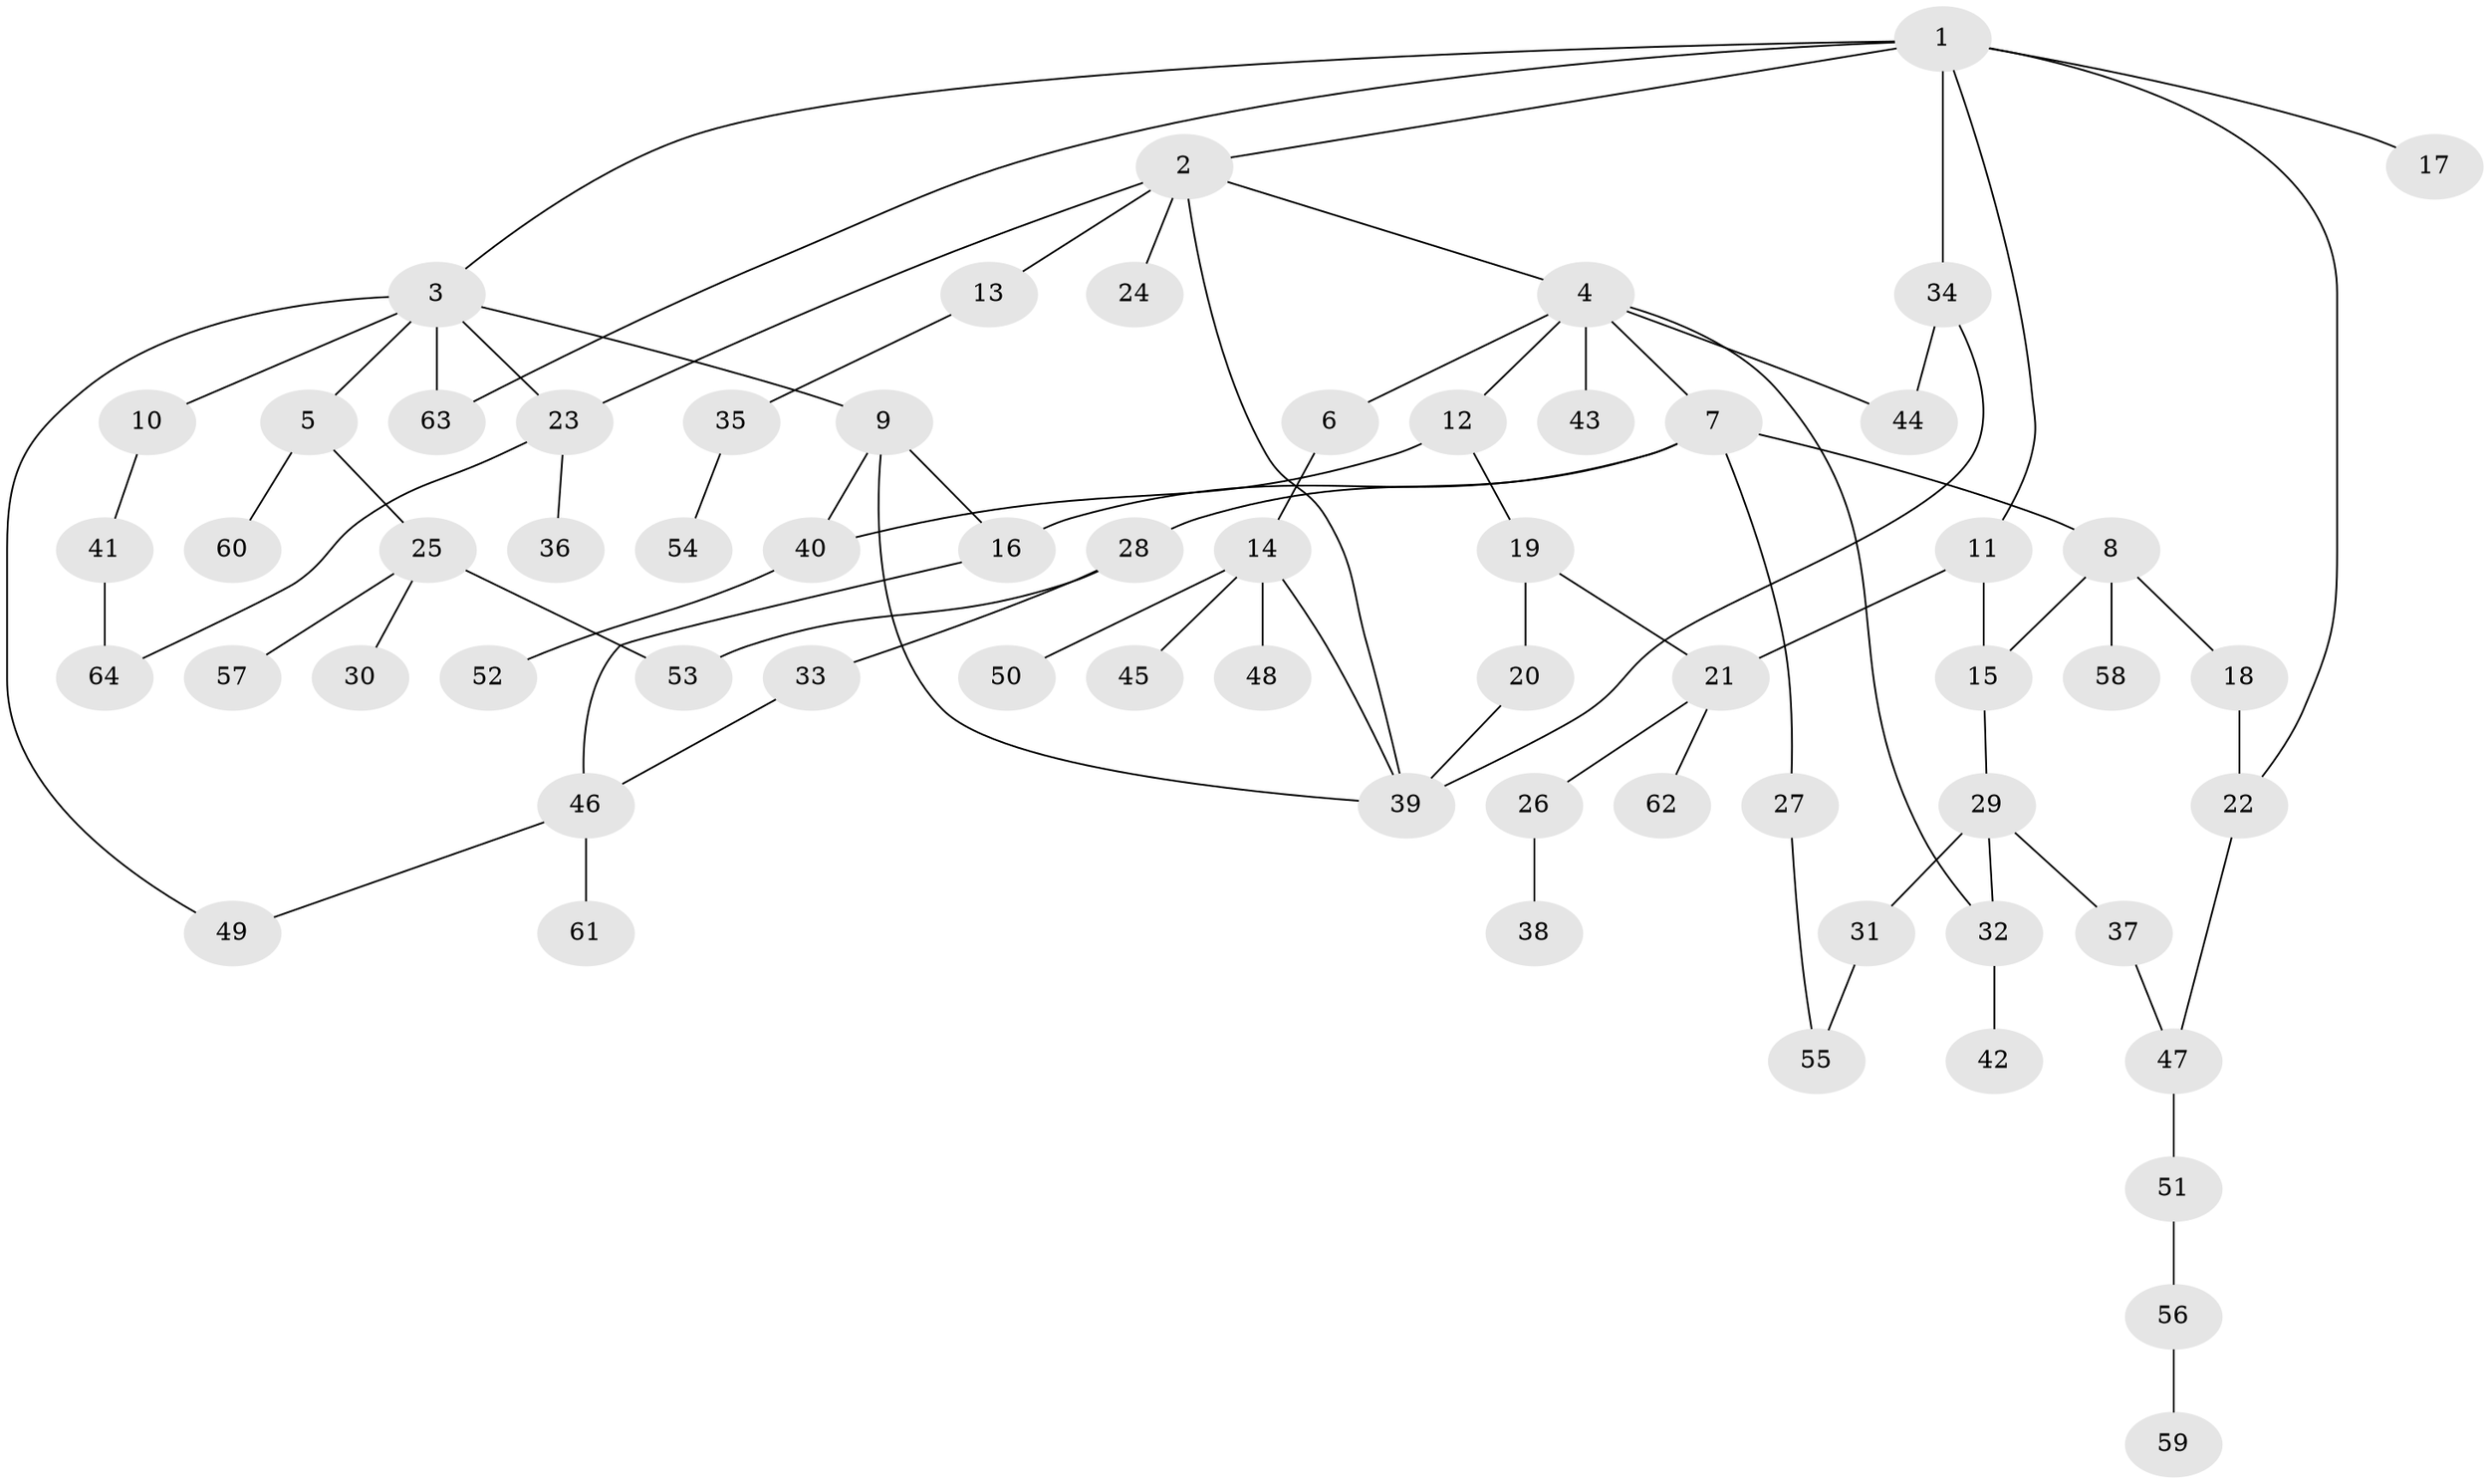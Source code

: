 // Generated by graph-tools (version 1.1) at 2025/41/03/09/25 04:41:33]
// undirected, 64 vertices, 82 edges
graph export_dot {
graph [start="1"]
  node [color=gray90,style=filled];
  1;
  2;
  3;
  4;
  5;
  6;
  7;
  8;
  9;
  10;
  11;
  12;
  13;
  14;
  15;
  16;
  17;
  18;
  19;
  20;
  21;
  22;
  23;
  24;
  25;
  26;
  27;
  28;
  29;
  30;
  31;
  32;
  33;
  34;
  35;
  36;
  37;
  38;
  39;
  40;
  41;
  42;
  43;
  44;
  45;
  46;
  47;
  48;
  49;
  50;
  51;
  52;
  53;
  54;
  55;
  56;
  57;
  58;
  59;
  60;
  61;
  62;
  63;
  64;
  1 -- 2;
  1 -- 3;
  1 -- 11;
  1 -- 17;
  1 -- 34;
  1 -- 63;
  1 -- 22;
  2 -- 4;
  2 -- 13;
  2 -- 24;
  2 -- 23;
  2 -- 39;
  3 -- 5;
  3 -- 9;
  3 -- 10;
  3 -- 23;
  3 -- 49;
  3 -- 63;
  4 -- 6;
  4 -- 7;
  4 -- 12;
  4 -- 43;
  4 -- 44;
  4 -- 32;
  5 -- 25;
  5 -- 60;
  6 -- 14;
  7 -- 8;
  7 -- 27;
  7 -- 28;
  7 -- 16;
  8 -- 18;
  8 -- 58;
  8 -- 15;
  9 -- 16;
  9 -- 39;
  9 -- 40;
  10 -- 41;
  11 -- 15;
  11 -- 21;
  12 -- 19;
  12 -- 40;
  13 -- 35;
  14 -- 45;
  14 -- 48;
  14 -- 50;
  14 -- 39;
  15 -- 29;
  16 -- 46;
  18 -- 22;
  19 -- 20;
  19 -- 21;
  20 -- 39;
  21 -- 26;
  21 -- 62;
  22 -- 47;
  23 -- 36;
  23 -- 64;
  25 -- 30;
  25 -- 53;
  25 -- 57;
  26 -- 38;
  27 -- 55;
  28 -- 33;
  28 -- 53;
  29 -- 31;
  29 -- 32;
  29 -- 37;
  31 -- 55;
  32 -- 42;
  33 -- 46;
  34 -- 39;
  34 -- 44;
  35 -- 54;
  37 -- 47;
  40 -- 52;
  41 -- 64;
  46 -- 49;
  46 -- 61;
  47 -- 51;
  51 -- 56;
  56 -- 59;
}

